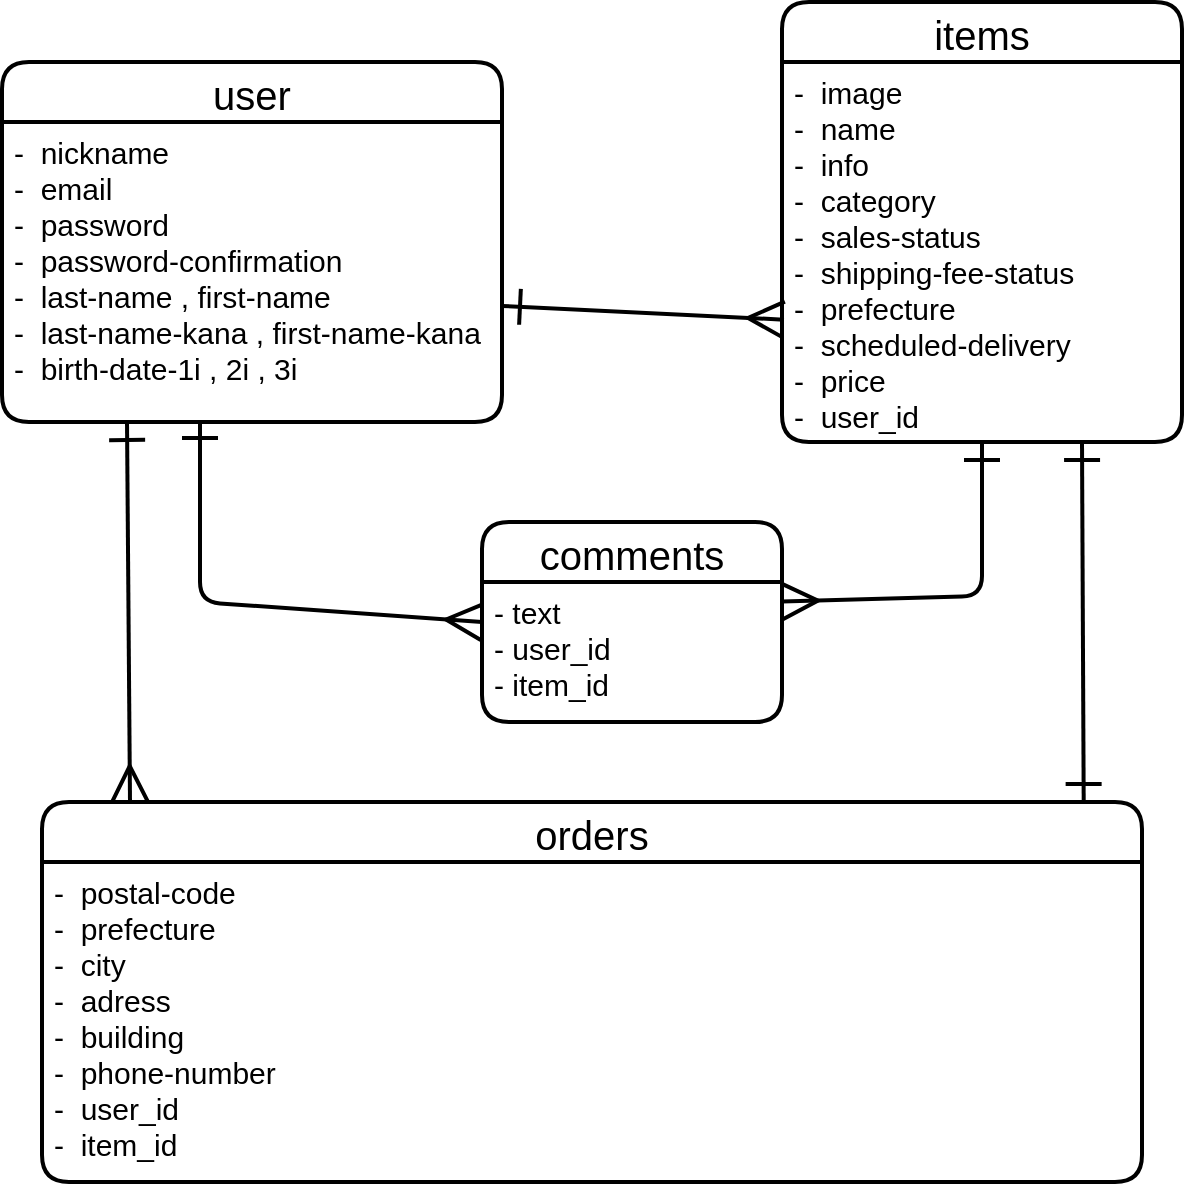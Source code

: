 <mxfile>
    <diagram id="tXn4WrONUO2bA1YlTg7K" name="ページ1">
        <mxGraphModel dx="728" dy="680" grid="1" gridSize="10" guides="1" tooltips="1" connect="1" arrows="1" fold="1" page="1" pageScale="1" pageWidth="827" pageHeight="1169" math="0" shadow="0">
            <root>
                <mxCell id="0"/>
                <mxCell id="1" parent="0"/>
                <mxCell id="44" value="" style="group" vertex="1" connectable="0" parent="1">
                    <mxGeometry x="100" y="40" width="590" height="590" as="geometry"/>
                </mxCell>
                <mxCell id="2" value="user" style="swimlane;childLayout=stackLayout;horizontal=1;startSize=30;horizontalStack=0;rounded=1;fontSize=20;fontStyle=0;strokeWidth=2;resizeParent=0;resizeLast=1;shadow=0;dashed=0;align=center;" vertex="1" parent="44">
                    <mxGeometry y="30" width="250" height="180" as="geometry"/>
                </mxCell>
                <mxCell id="3" value="-  nickname     &#10;-  email    &#10;-  password  &#10;-  password-confirmation    &#10;-  last-name , first-name&#10;-  last-name-kana , first-name-kana  &#10;-  birth-date-1i , 2i , 3i&#10;" style="align=left;strokeColor=none;fillColor=none;spacingLeft=4;fontSize=15;verticalAlign=top;resizable=0;rotatable=0;part=1;" vertex="1" parent="2">
                    <mxGeometry y="30" width="250" height="150" as="geometry"/>
                </mxCell>
                <mxCell id="4" value="items" style="swimlane;childLayout=stackLayout;horizontal=1;startSize=30;horizontalStack=0;rounded=1;fontSize=20;fontStyle=0;strokeWidth=2;resizeParent=0;resizeLast=1;shadow=0;dashed=0;align=center;" vertex="1" parent="44">
                    <mxGeometry x="390" width="200" height="220" as="geometry"/>
                </mxCell>
                <mxCell id="5" value="-  image&#10;-  name&#10;-  info&#10;-  category    &#10;-  sales-status&#10;-  shipping-fee-status&#10;-  prefecture   &#10;-  scheduled-delivery&#10;-  price&#10;-  user_id&#10;" style="align=left;strokeColor=none;fillColor=none;spacingLeft=4;fontSize=15;verticalAlign=top;resizable=0;rotatable=0;part=1;" vertex="1" parent="4">
                    <mxGeometry y="30" width="200" height="190" as="geometry"/>
                </mxCell>
                <mxCell id="6" value="comments" style="swimlane;childLayout=stackLayout;horizontal=1;startSize=30;horizontalStack=0;rounded=1;fontSize=20;fontStyle=0;strokeWidth=2;resizeParent=0;resizeLast=1;shadow=0;dashed=0;align=center;" vertex="1" parent="44">
                    <mxGeometry x="240" y="260" width="150" height="100" as="geometry"/>
                </mxCell>
                <mxCell id="7" value="- text&#10;- user_id&#10;- item_id" style="align=left;strokeColor=none;fillColor=none;spacingLeft=4;fontSize=15;verticalAlign=top;resizable=0;rotatable=0;part=1;" vertex="1" parent="6">
                    <mxGeometry y="30" width="150" height="70" as="geometry"/>
                </mxCell>
                <mxCell id="8" value="orders" style="swimlane;childLayout=stackLayout;horizontal=1;startSize=30;horizontalStack=0;rounded=1;fontSize=20;fontStyle=0;strokeWidth=2;resizeParent=0;resizeLast=1;shadow=0;dashed=0;align=center;" vertex="1" parent="44">
                    <mxGeometry x="20" y="400" width="550" height="190" as="geometry"/>
                </mxCell>
                <mxCell id="9" value="-  postal-code&#10;-  prefecture&#10;-  city&#10;-  adress &#10;-  building&#10;-  phone-number&#10;-  user_id&#10;-  item_id" style="align=left;strokeColor=none;fillColor=none;spacingLeft=4;fontSize=15;verticalAlign=top;resizable=0;rotatable=0;part=1;" vertex="1" parent="8">
                    <mxGeometry y="30" width="550" height="160" as="geometry"/>
                </mxCell>
                <mxCell id="28" style="edgeStyle=none;html=1;fontSize=20;startArrow=ERone;startFill=0;endArrow=ERmany;endFill=0;verticalAlign=middle;strokeWidth=2;endSize=15;startSize=15;exitX=0.5;exitY=1;exitDx=0;exitDy=0;entryX=1;entryY=0.14;entryDx=0;entryDy=0;entryPerimeter=0;" edge="1" parent="44" source="5" target="7">
                    <mxGeometry relative="1" as="geometry">
                        <mxPoint x="460" y="241" as="sourcePoint"/>
                        <mxPoint x="550" y="260" as="targetPoint"/>
                        <Array as="points">
                            <mxPoint x="490" y="297"/>
                        </Array>
                    </mxGeometry>
                </mxCell>
                <mxCell id="29" style="edgeStyle=none;html=1;entryX=0;entryY=0.5;entryDx=0;entryDy=0;fontSize=20;startArrow=ERone;startFill=0;endArrow=ERmany;endFill=0;verticalAlign=middle;strokeWidth=2;endSize=15;startSize=15;exitX=0.396;exitY=0.993;exitDx=0;exitDy=0;exitPerimeter=0;" edge="1" parent="44" source="3" target="6">
                    <mxGeometry relative="1" as="geometry">
                        <mxPoint x="70" y="280" as="sourcePoint"/>
                        <mxPoint x="148" y="280" as="targetPoint"/>
                        <Array as="points">
                            <mxPoint x="99" y="300"/>
                        </Array>
                    </mxGeometry>
                </mxCell>
                <mxCell id="30" style="edgeStyle=none;html=1;fontSize=20;startArrow=ERone;startFill=0;endArrow=ERmany;endFill=0;verticalAlign=middle;strokeWidth=2;endSize=15;startSize=15;entryX=0.005;entryY=0.678;entryDx=0;entryDy=0;entryPerimeter=0;exitX=1;exitY=0.613;exitDx=0;exitDy=0;exitPerimeter=0;" edge="1" parent="44" source="3" target="5">
                    <mxGeometry relative="1" as="geometry">
                        <mxPoint x="250" y="122.109" as="sourcePoint"/>
                        <mxPoint x="390" y="120" as="targetPoint"/>
                    </mxGeometry>
                </mxCell>
                <mxCell id="32" style="edgeStyle=none;html=1;fontSize=20;startArrow=ERone;startFill=0;endArrow=ERmany;endFill=0;verticalAlign=middle;strokeWidth=2;endSize=15;startSize=15;exitX=0.25;exitY=1;exitDx=0;exitDy=0;entryX=0.08;entryY=0;entryDx=0;entryDy=0;entryPerimeter=0;" edge="1" parent="44" source="3" target="8">
                    <mxGeometry relative="1" as="geometry">
                        <mxPoint x="-60" y="300" as="sourcePoint"/>
                        <mxPoint x="63" y="370" as="targetPoint"/>
                    </mxGeometry>
                </mxCell>
                <mxCell id="33" style="edgeStyle=none;html=1;fontSize=20;startArrow=ERone;startFill=0;endArrow=ERone;endFill=0;verticalAlign=middle;strokeWidth=2;endSize=15;startSize=15;exitX=0.75;exitY=1;exitDx=0;exitDy=0;entryX=0.947;entryY=0;entryDx=0;entryDy=0;entryPerimeter=0;" edge="1" parent="44" source="5" target="8">
                    <mxGeometry relative="1" as="geometry">
                        <mxPoint x="550" y="272.109" as="sourcePoint"/>
                        <mxPoint x="550" y="380" as="targetPoint"/>
                    </mxGeometry>
                </mxCell>
            </root>
        </mxGraphModel>
    </diagram>
</mxfile>